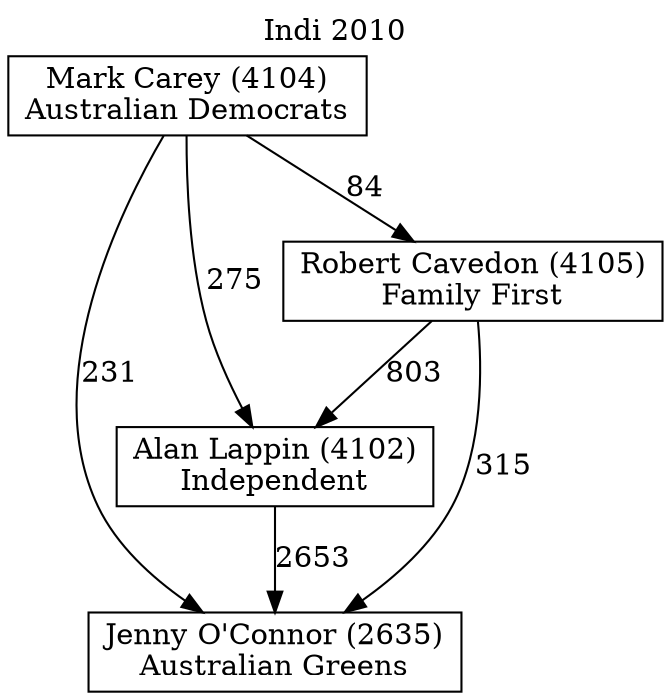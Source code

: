 // House preference flow
digraph "Jenny O'Connor (2635)_Indi_2010" {
	graph [label="Indi 2010" labelloc=t mclimit=10]
	node [shape=box]
	"Alan Lappin (4102)" [label="Alan Lappin (4102)
Independent"]
	"Jenny O'Connor (2635)" [label="Jenny O'Connor (2635)
Australian Greens"]
	"Mark Carey (4104)" [label="Mark Carey (4104)
Australian Democrats"]
	"Robert Cavedon (4105)" [label="Robert Cavedon (4105)
Family First"]
	"Alan Lappin (4102)" -> "Jenny O'Connor (2635)" [label=2653]
	"Mark Carey (4104)" -> "Alan Lappin (4102)" [label=275]
	"Mark Carey (4104)" -> "Jenny O'Connor (2635)" [label=231]
	"Mark Carey (4104)" -> "Robert Cavedon (4105)" [label=84]
	"Robert Cavedon (4105)" -> "Alan Lappin (4102)" [label=803]
	"Robert Cavedon (4105)" -> "Jenny O'Connor (2635)" [label=315]
}
